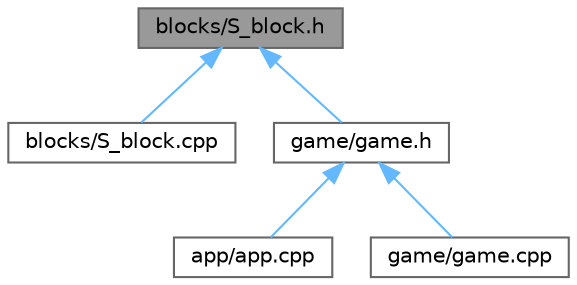 digraph "blocks/S_block.h"
{
 // INTERACTIVE_SVG=YES
 // LATEX_PDF_SIZE
  bgcolor="transparent";
  edge [fontname=Helvetica,fontsize=10,labelfontname=Helvetica,labelfontsize=10];
  node [fontname=Helvetica,fontsize=10,shape=box,height=0.2,width=0.4];
  Node1 [id="Node000001",label="blocks/S_block.h",height=0.2,width=0.4,color="gray40", fillcolor="grey60", style="filled", fontcolor="black",tooltip=" "];
  Node1 -> Node2 [id="edge1_Node000001_Node000002",dir="back",color="steelblue1",style="solid",tooltip=" "];
  Node2 [id="Node000002",label="blocks/S_block.cpp",height=0.2,width=0.4,color="grey40", fillcolor="white", style="filled",URL="$_s__block_8cpp.html",tooltip=" "];
  Node1 -> Node3 [id="edge2_Node000001_Node000003",dir="back",color="steelblue1",style="solid",tooltip=" "];
  Node3 [id="Node000003",label="game/game.h",height=0.2,width=0.4,color="grey40", fillcolor="white", style="filled",URL="$game_8h.html",tooltip=" "];
  Node3 -> Node4 [id="edge3_Node000003_Node000004",dir="back",color="steelblue1",style="solid",tooltip=" "];
  Node4 [id="Node000004",label="app/app.cpp",height=0.2,width=0.4,color="grey40", fillcolor="white", style="filled",URL="$app_8cpp.html",tooltip=" "];
  Node3 -> Node5 [id="edge4_Node000003_Node000005",dir="back",color="steelblue1",style="solid",tooltip=" "];
  Node5 [id="Node000005",label="game/game.cpp",height=0.2,width=0.4,color="grey40", fillcolor="white", style="filled",URL="$game_8cpp.html",tooltip="Triển khai lớp Game - trung tâm xử lý logic chính cho trò chơi Tetris."];
}
